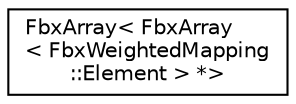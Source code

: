 digraph "クラス階層図"
{
  edge [fontname="Helvetica",fontsize="10",labelfontname="Helvetica",labelfontsize="10"];
  node [fontname="Helvetica",fontsize="10",shape=record];
  rankdir="LR";
  Node0 [label="FbxArray\< FbxArray\l\< FbxWeightedMapping\l::Element \> *\>",height=0.2,width=0.4,color="black", fillcolor="white", style="filled",URL="$class_fbx_array.html"];
}
